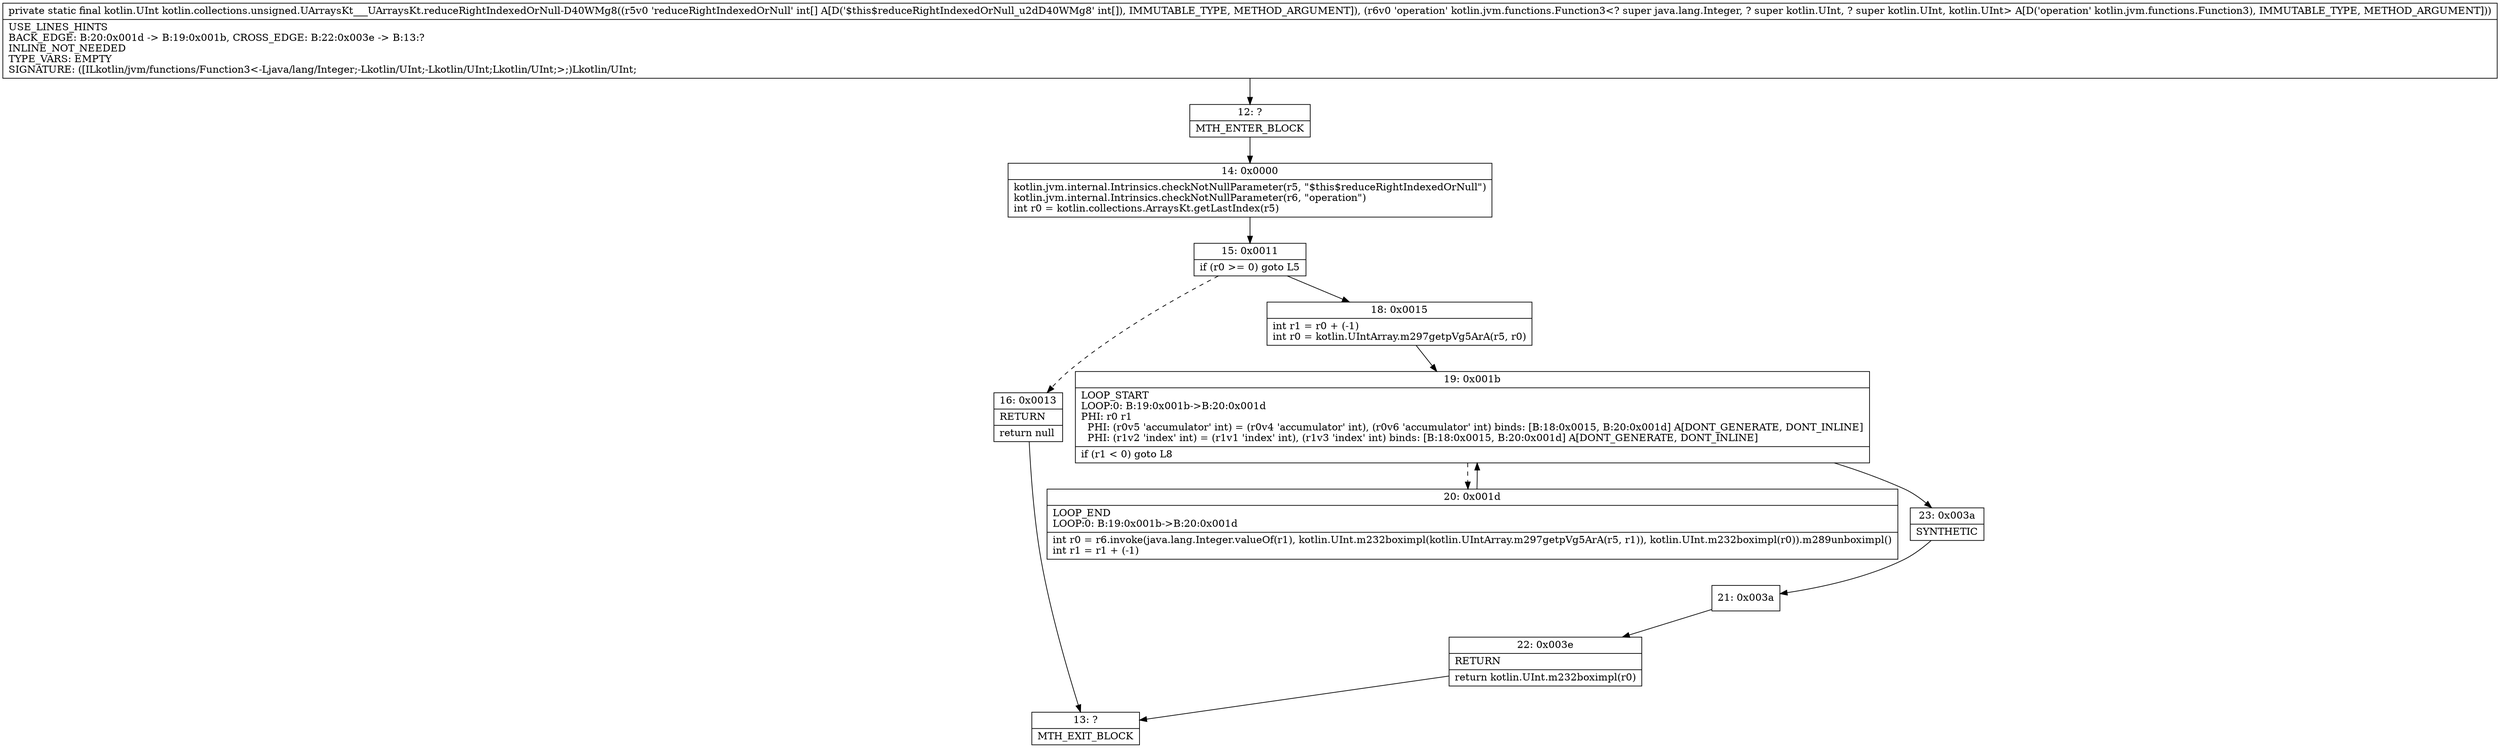 digraph "CFG forkotlin.collections.unsigned.UArraysKt___UArraysKt.reduceRightIndexedOrNull\-D40WMg8([ILkotlin\/jvm\/functions\/Function3;)Lkotlin\/UInt;" {
Node_12 [shape=record,label="{12\:\ ?|MTH_ENTER_BLOCK\l}"];
Node_14 [shape=record,label="{14\:\ 0x0000|kotlin.jvm.internal.Intrinsics.checkNotNullParameter(r5, \"$this$reduceRightIndexedOrNull\")\lkotlin.jvm.internal.Intrinsics.checkNotNullParameter(r6, \"operation\")\lint r0 = kotlin.collections.ArraysKt.getLastIndex(r5)\l}"];
Node_15 [shape=record,label="{15\:\ 0x0011|if (r0 \>= 0) goto L5\l}"];
Node_16 [shape=record,label="{16\:\ 0x0013|RETURN\l|return null\l}"];
Node_13 [shape=record,label="{13\:\ ?|MTH_EXIT_BLOCK\l}"];
Node_18 [shape=record,label="{18\:\ 0x0015|int r1 = r0 + (\-1)\lint r0 = kotlin.UIntArray.m297getpVg5ArA(r5, r0)\l}"];
Node_19 [shape=record,label="{19\:\ 0x001b|LOOP_START\lLOOP:0: B:19:0x001b\-\>B:20:0x001d\lPHI: r0 r1 \l  PHI: (r0v5 'accumulator' int) = (r0v4 'accumulator' int), (r0v6 'accumulator' int) binds: [B:18:0x0015, B:20:0x001d] A[DONT_GENERATE, DONT_INLINE]\l  PHI: (r1v2 'index' int) = (r1v1 'index' int), (r1v3 'index' int) binds: [B:18:0x0015, B:20:0x001d] A[DONT_GENERATE, DONT_INLINE]\l|if (r1 \< 0) goto L8\l}"];
Node_20 [shape=record,label="{20\:\ 0x001d|LOOP_END\lLOOP:0: B:19:0x001b\-\>B:20:0x001d\l|int r0 = r6.invoke(java.lang.Integer.valueOf(r1), kotlin.UInt.m232boximpl(kotlin.UIntArray.m297getpVg5ArA(r5, r1)), kotlin.UInt.m232boximpl(r0)).m289unboximpl()\lint r1 = r1 + (\-1)\l}"];
Node_23 [shape=record,label="{23\:\ 0x003a|SYNTHETIC\l}"];
Node_21 [shape=record,label="{21\:\ 0x003a}"];
Node_22 [shape=record,label="{22\:\ 0x003e|RETURN\l|return kotlin.UInt.m232boximpl(r0)\l}"];
MethodNode[shape=record,label="{private static final kotlin.UInt kotlin.collections.unsigned.UArraysKt___UArraysKt.reduceRightIndexedOrNull\-D40WMg8((r5v0 'reduceRightIndexedOrNull' int[] A[D('$this$reduceRightIndexedOrNull_u2dD40WMg8' int[]), IMMUTABLE_TYPE, METHOD_ARGUMENT]), (r6v0 'operation' kotlin.jvm.functions.Function3\<? super java.lang.Integer, ? super kotlin.UInt, ? super kotlin.UInt, kotlin.UInt\> A[D('operation' kotlin.jvm.functions.Function3), IMMUTABLE_TYPE, METHOD_ARGUMENT]))  | USE_LINES_HINTS\lBACK_EDGE: B:20:0x001d \-\> B:19:0x001b, CROSS_EDGE: B:22:0x003e \-\> B:13:?\lINLINE_NOT_NEEDED\lTYPE_VARS: EMPTY\lSIGNATURE: ([ILkotlin\/jvm\/functions\/Function3\<\-Ljava\/lang\/Integer;\-Lkotlin\/UInt;\-Lkotlin\/UInt;Lkotlin\/UInt;\>;)Lkotlin\/UInt;\l}"];
MethodNode -> Node_12;Node_12 -> Node_14;
Node_14 -> Node_15;
Node_15 -> Node_16[style=dashed];
Node_15 -> Node_18;
Node_16 -> Node_13;
Node_18 -> Node_19;
Node_19 -> Node_20[style=dashed];
Node_19 -> Node_23;
Node_20 -> Node_19;
Node_23 -> Node_21;
Node_21 -> Node_22;
Node_22 -> Node_13;
}

